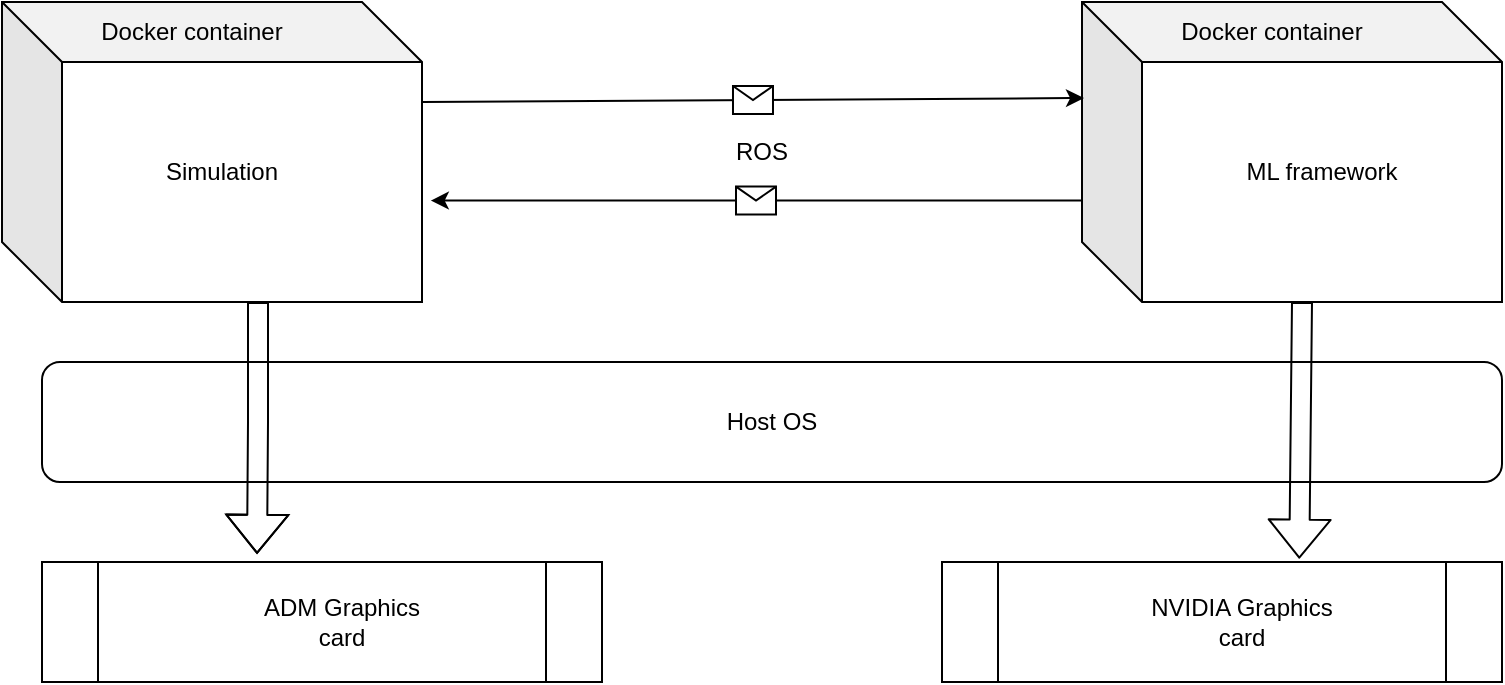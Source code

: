 <mxfile version="13.8.0" type="github">
  <diagram name="Page-1" id="80d4a630-b321-0f5e-ff81-c5a36ef4752d">
    <mxGraphModel dx="1636" dy="929" grid="1" gridSize="10" guides="1" tooltips="1" connect="1" arrows="1" fold="1" page="1" pageScale="1" pageWidth="1100" pageHeight="850" background="#ffffff" math="0" shadow="0">
      <root>
        <mxCell id="0" />
        <mxCell id="1" parent="0" />
        <mxCell id="QX0fr2FHLzYP8gWPoVnW-1" value="" style="shape=process;whiteSpace=wrap;html=1;backgroundOutline=1;" parent="1" vertex="1">
          <mxGeometry x="90" y="530" width="280" height="60" as="geometry" />
        </mxCell>
        <mxCell id="QX0fr2FHLzYP8gWPoVnW-2" value="ADM Graphics card" style="text;html=1;strokeColor=none;fillColor=none;align=center;verticalAlign=middle;whiteSpace=wrap;rounded=0;" parent="1" vertex="1">
          <mxGeometry x="190" y="550" width="100" height="20" as="geometry" />
        </mxCell>
        <mxCell id="QX0fr2FHLzYP8gWPoVnW-3" value="" style="shape=process;whiteSpace=wrap;html=1;backgroundOutline=1;" parent="1" vertex="1">
          <mxGeometry x="540" y="530" width="280" height="60" as="geometry" />
        </mxCell>
        <mxCell id="QX0fr2FHLzYP8gWPoVnW-4" value="NVIDIA Graphics card" style="text;html=1;strokeColor=none;fillColor=none;align=center;verticalAlign=middle;whiteSpace=wrap;rounded=0;" parent="1" vertex="1">
          <mxGeometry x="640" y="550" width="100" height="20" as="geometry" />
        </mxCell>
        <mxCell id="QX0fr2FHLzYP8gWPoVnW-5" value="" style="rounded=1;whiteSpace=wrap;html=1;" parent="1" vertex="1">
          <mxGeometry x="90" y="430" width="730" height="60" as="geometry" />
        </mxCell>
        <mxCell id="QX0fr2FHLzYP8gWPoVnW-6" value="Host OS" style="text;html=1;strokeColor=none;fillColor=none;align=center;verticalAlign=middle;whiteSpace=wrap;rounded=0;" parent="1" vertex="1">
          <mxGeometry x="270" y="440" width="370" height="40" as="geometry" />
        </mxCell>
        <mxCell id="QX0fr2FHLzYP8gWPoVnW-7" value="" style="shape=cube;whiteSpace=wrap;html=1;boundedLbl=1;backgroundOutline=1;darkOpacity=0.05;darkOpacity2=0.1;size=30;" parent="1" vertex="1">
          <mxGeometry x="70" y="250" width="210" height="150" as="geometry" />
        </mxCell>
        <mxCell id="QX0fr2FHLzYP8gWPoVnW-8" value="Docker container" style="text;html=1;strokeColor=none;fillColor=none;align=center;verticalAlign=middle;whiteSpace=wrap;rounded=0;" parent="1" vertex="1">
          <mxGeometry x="90" y="250" width="150" height="30" as="geometry" />
        </mxCell>
        <mxCell id="QX0fr2FHLzYP8gWPoVnW-9" value="" style="shape=cube;whiteSpace=wrap;html=1;boundedLbl=1;backgroundOutline=1;darkOpacity=0.05;darkOpacity2=0.1;size=30;" parent="1" vertex="1">
          <mxGeometry x="610" y="250" width="210" height="150" as="geometry" />
        </mxCell>
        <mxCell id="QX0fr2FHLzYP8gWPoVnW-10" value="Docker container" style="text;html=1;strokeColor=none;fillColor=none;align=center;verticalAlign=middle;whiteSpace=wrap;rounded=0;" parent="1" vertex="1">
          <mxGeometry x="630" y="250" width="150" height="30" as="geometry" />
        </mxCell>
        <mxCell id="QX0fr2FHLzYP8gWPoVnW-11" value="Simulation" style="text;html=1;strokeColor=none;fillColor=none;align=center;verticalAlign=middle;whiteSpace=wrap;rounded=0;" parent="1" vertex="1">
          <mxGeometry x="120" y="310" width="120" height="50" as="geometry" />
        </mxCell>
        <mxCell id="QX0fr2FHLzYP8gWPoVnW-15" value="ML framework" style="text;html=1;strokeColor=none;fillColor=none;align=center;verticalAlign=middle;whiteSpace=wrap;rounded=0;" parent="1" vertex="1">
          <mxGeometry x="665" y="310" width="130" height="50" as="geometry" />
        </mxCell>
        <mxCell id="QX0fr2FHLzYP8gWPoVnW-18" value="" style="shape=flexArrow;endArrow=classic;html=1;entryX=0.384;entryY=-0.068;entryDx=0;entryDy=0;entryPerimeter=0;" parent="1" target="QX0fr2FHLzYP8gWPoVnW-1" edge="1">
          <mxGeometry width="50" height="50" relative="1" as="geometry">
            <mxPoint x="198" y="400" as="sourcePoint" />
            <mxPoint x="220" y="360" as="targetPoint" />
            <Array as="points">
              <mxPoint x="198" y="460" />
            </Array>
          </mxGeometry>
        </mxCell>
        <mxCell id="QX0fr2FHLzYP8gWPoVnW-22" value="" style="shape=flexArrow;endArrow=classic;html=1;entryX=0.638;entryY=-0.028;entryDx=0;entryDy=0;entryPerimeter=0;" parent="1" target="QX0fr2FHLzYP8gWPoVnW-3" edge="1">
          <mxGeometry width="50" height="50" relative="1" as="geometry">
            <mxPoint x="720" y="400" as="sourcePoint" />
            <mxPoint x="770" y="350" as="targetPoint" />
          </mxGeometry>
        </mxCell>
        <mxCell id="7oqyD-tatnN8QMheaLxS-1" value="ROS" style="text;html=1;strokeColor=none;fillColor=none;align=center;verticalAlign=middle;whiteSpace=wrap;rounded=0;" vertex="1" parent="1">
          <mxGeometry x="430" y="315" width="40" height="20" as="geometry" />
        </mxCell>
        <mxCell id="7oqyD-tatnN8QMheaLxS-4" value="" style="endArrow=classic;html=1;" edge="1" parent="1">
          <mxGeometry relative="1" as="geometry">
            <mxPoint x="280" y="300" as="sourcePoint" />
            <mxPoint x="611" y="298" as="targetPoint" />
          </mxGeometry>
        </mxCell>
        <mxCell id="7oqyD-tatnN8QMheaLxS-5" value="" style="shape=message;html=1;outlineConnect=0;" vertex="1" parent="7oqyD-tatnN8QMheaLxS-4">
          <mxGeometry width="20" height="14" relative="1" as="geometry">
            <mxPoint x="-10" y="-7" as="offset" />
          </mxGeometry>
        </mxCell>
        <mxCell id="7oqyD-tatnN8QMheaLxS-6" value="" style="endArrow=classic;html=1;exitX=0;exitY=0.662;exitDx=0;exitDy=0;exitPerimeter=0;entryX=1.021;entryY=0.662;entryDx=0;entryDy=0;entryPerimeter=0;" edge="1" parent="1" source="QX0fr2FHLzYP8gWPoVnW-9" target="QX0fr2FHLzYP8gWPoVnW-7">
          <mxGeometry relative="1" as="geometry">
            <mxPoint x="279" y="342" as="sourcePoint" />
            <mxPoint x="290" y="320" as="targetPoint" />
          </mxGeometry>
        </mxCell>
        <mxCell id="7oqyD-tatnN8QMheaLxS-7" value="" style="shape=message;html=1;outlineConnect=0;" vertex="1" parent="7oqyD-tatnN8QMheaLxS-6">
          <mxGeometry width="20" height="14" relative="1" as="geometry">
            <mxPoint x="-10" y="-7" as="offset" />
          </mxGeometry>
        </mxCell>
      </root>
    </mxGraphModel>
  </diagram>
</mxfile>
